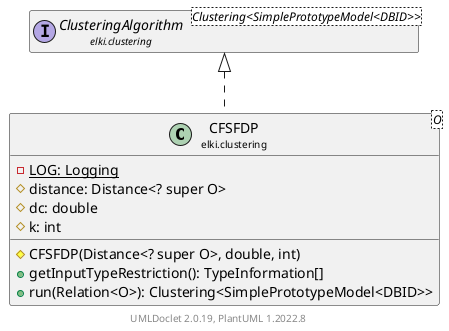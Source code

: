 @startuml
    remove .*\.(Instance|Par|Parameterizer|Factory)$
    set namespaceSeparator none
    hide empty fields
    hide empty methods

    class "<size:14>CFSFDP\n<size:10>elki.clustering" as elki.clustering.CFSFDP<O> [[CFSFDP.html]] {
        {static} -LOG: Logging
        #distance: Distance<? super O>
        #dc: double
        #k: int
        #CFSFDP(Distance<? super O>, double, int)
        +getInputTypeRestriction(): TypeInformation[]
        +run(Relation<O>): Clustering<SimplePrototypeModel<DBID>>
    }

    interface "<size:14>ClusteringAlgorithm\n<size:10>elki.clustering" as elki.clustering.ClusteringAlgorithm<Clustering<SimplePrototypeModel<DBID>>> [[ClusteringAlgorithm.html]]
    class "<size:14>CFSFDP.Par\n<size:10>elki.clustering" as elki.clustering.CFSFDP.Par<O> [[CFSFDP.Par.html]]

    elki.clustering.ClusteringAlgorithm <|.. elki.clustering.CFSFDP
    elki.clustering.CFSFDP +-- elki.clustering.CFSFDP.Par

    center footer UMLDoclet 2.0.19, PlantUML 1.2022.8
@enduml
